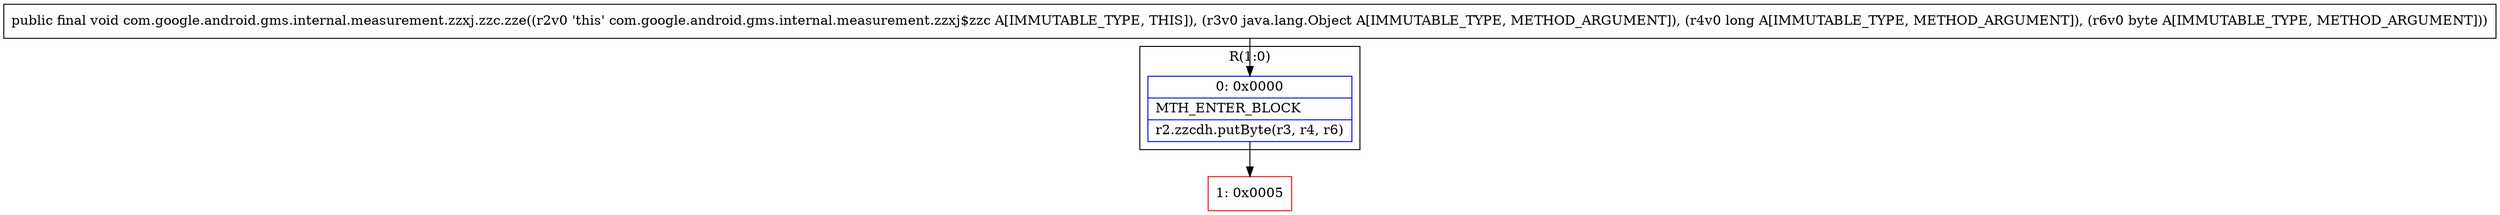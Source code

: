 digraph "CFG forcom.google.android.gms.internal.measurement.zzxj.zzc.zze(Ljava\/lang\/Object;JB)V" {
subgraph cluster_Region_208978309 {
label = "R(1:0)";
node [shape=record,color=blue];
Node_0 [shape=record,label="{0\:\ 0x0000|MTH_ENTER_BLOCK\l|r2.zzcdh.putByte(r3, r4, r6)\l}"];
}
Node_1 [shape=record,color=red,label="{1\:\ 0x0005}"];
MethodNode[shape=record,label="{public final void com.google.android.gms.internal.measurement.zzxj.zzc.zze((r2v0 'this' com.google.android.gms.internal.measurement.zzxj$zzc A[IMMUTABLE_TYPE, THIS]), (r3v0 java.lang.Object A[IMMUTABLE_TYPE, METHOD_ARGUMENT]), (r4v0 long A[IMMUTABLE_TYPE, METHOD_ARGUMENT]), (r6v0 byte A[IMMUTABLE_TYPE, METHOD_ARGUMENT])) }"];
MethodNode -> Node_0;
Node_0 -> Node_1;
}

